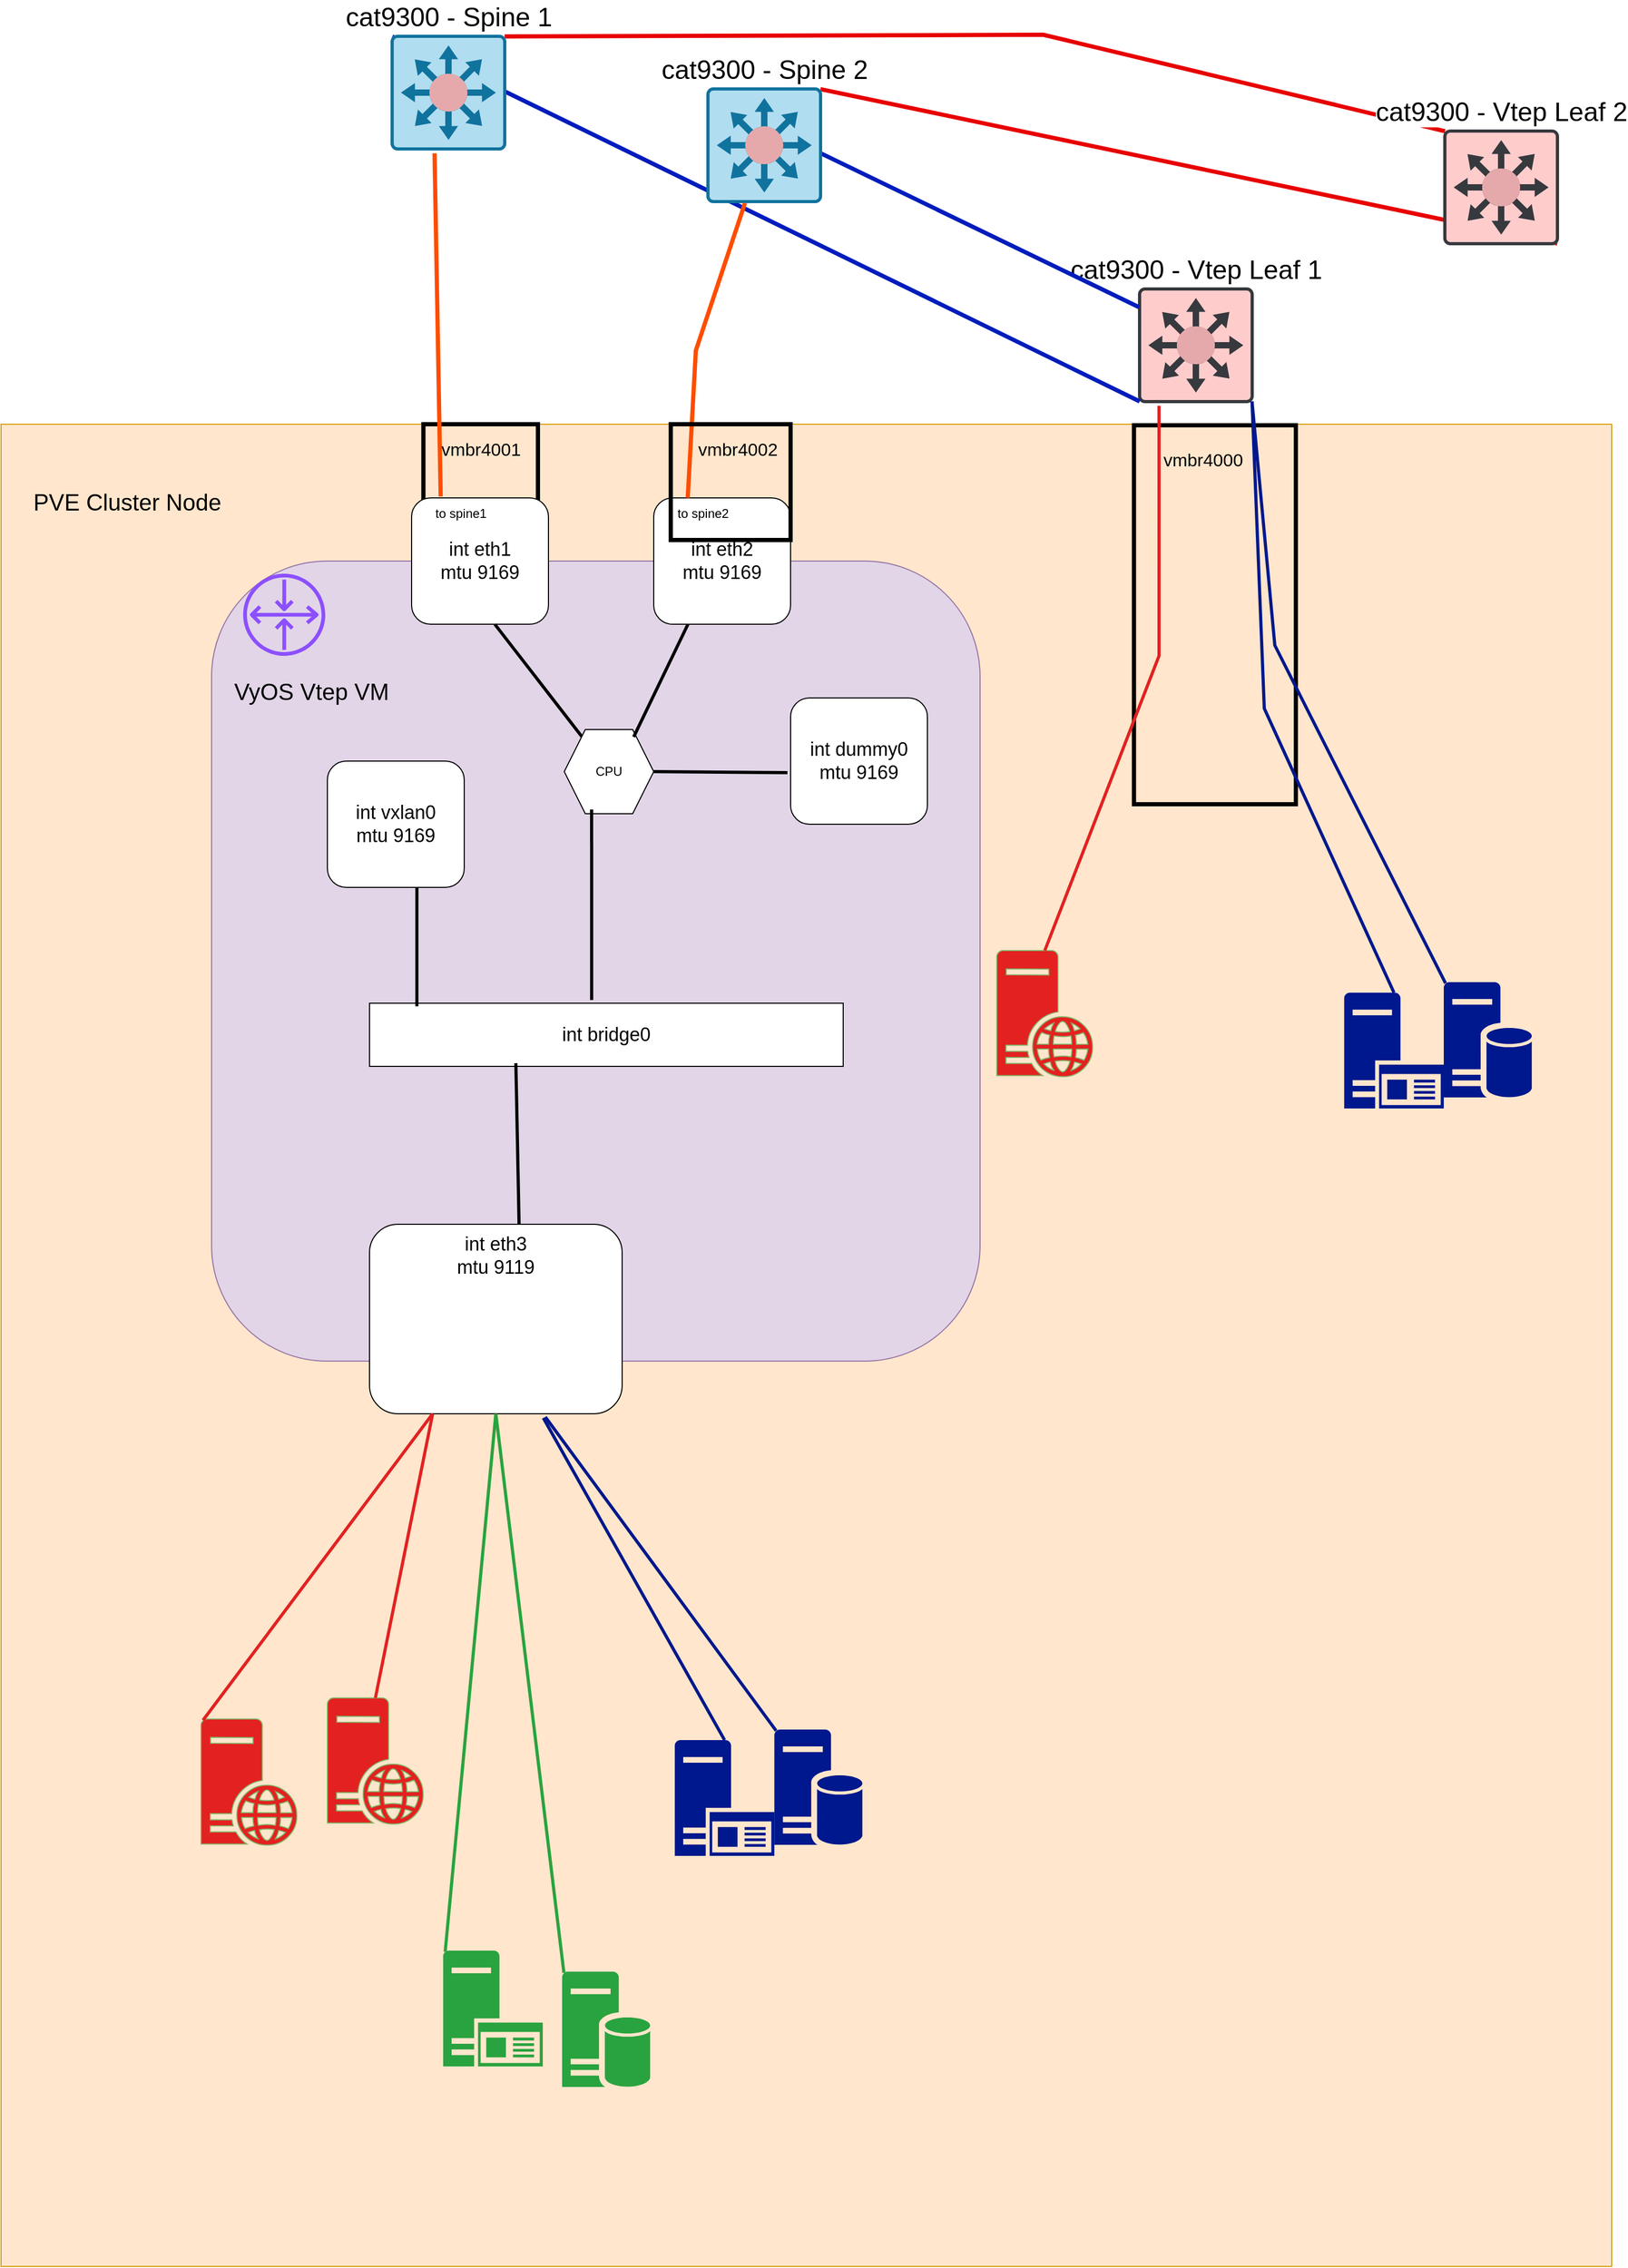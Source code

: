 <mxfile version="27.0.1">
  <diagram name="Page-1" id="5g6_GICyFVmVsnlGkiXm">
    <mxGraphModel dx="3745" dy="3209" grid="1" gridSize="10" guides="1" tooltips="1" connect="1" arrows="1" fold="1" page="1" pageScale="1" pageWidth="850" pageHeight="1100" math="0" shadow="0">
      <root>
        <mxCell id="0" />
        <mxCell id="1" parent="0" />
        <mxCell id="XnjTcoyLBngPtFk9u-uY-58" value="" style="rounded=0;whiteSpace=wrap;html=1;fillColor=#ffe6cc;strokeColor=#d79b00;" vertex="1" parent="1">
          <mxGeometry x="10" y="-660" width="1530" height="1750" as="geometry" />
        </mxCell>
        <mxCell id="XnjTcoyLBngPtFk9u-uY-76" value="" style="swimlane;html=1;startSize=20;fontStyle=0;collapsible=0;horizontal=1;swimlaneLine=0;fillColor=none;whiteSpace=wrap;strokeWidth=4;" vertex="1" parent="1">
          <mxGeometry x="411.2" y="-660" width="108.8" height="110" as="geometry" />
        </mxCell>
        <mxCell id="XnjTcoyLBngPtFk9u-uY-3" value="" style="rounded=1;whiteSpace=wrap;html=1;fillColor=#e1d5e7;strokeColor=#9673a6;" vertex="1" parent="1">
          <mxGeometry x="210" y="-530" width="730" height="760" as="geometry" />
        </mxCell>
        <mxCell id="XnjTcoyLBngPtFk9u-uY-1" value="" style="sketch=0;outlineConnect=0;fontColor=#232F3E;gradientColor=none;fillColor=#8C4FFF;strokeColor=none;dashed=0;verticalLabelPosition=bottom;verticalAlign=top;align=center;html=1;fontSize=12;fontStyle=0;aspect=fixed;pointerEvents=1;shape=mxgraph.aws4.router;direction=south;" vertex="1" parent="1">
          <mxGeometry x="240" y="-518" width="78" height="78" as="geometry" />
        </mxCell>
        <mxCell id="XnjTcoyLBngPtFk9u-uY-6" value="int bridge0" style="rounded=0;whiteSpace=wrap;html=1;fontSize=18;" vertex="1" parent="1">
          <mxGeometry x="360" y="-110" width="450" height="60" as="geometry" />
        </mxCell>
        <mxCell id="XnjTcoyLBngPtFk9u-uY-7" value="&lt;font style=&quot;font-size: 18px;&quot;&gt;int eth3&lt;/font&gt;&lt;div&gt;&lt;font style=&quot;font-size: 18px;&quot;&gt;mtu 9119&lt;/font&gt;&lt;/div&gt;" style="rounded=1;whiteSpace=wrap;html=1;labelPosition=center;verticalLabelPosition=middle;align=center;verticalAlign=middle;spacingTop=-120;" vertex="1" parent="1">
          <mxGeometry x="360" y="100" width="240" height="180" as="geometry" />
        </mxCell>
        <mxCell id="XnjTcoyLBngPtFk9u-uY-21" value="" style="sketch=0;aspect=fixed;pointerEvents=1;shadow=0;dashed=0;html=1;strokeColor=none;labelPosition=center;verticalLabelPosition=bottom;verticalAlign=top;align=center;fillColor=#00188D;shape=mxgraph.mscae.enterprise.database_server" vertex="1" parent="1">
          <mxGeometry x="744.6" y="580" width="83.6" height="110" as="geometry" />
        </mxCell>
        <mxCell id="XnjTcoyLBngPtFk9u-uY-22" value="" style="sketch=0;aspect=fixed;pointerEvents=1;shadow=0;dashed=0;html=1;strokeColor=none;labelPosition=center;verticalLabelPosition=bottom;verticalAlign=top;align=center;fillColor=#00188D;shape=mxgraph.mscae.enterprise.application_server2" vertex="1" parent="1">
          <mxGeometry x="650" y="590" width="94.6" height="110" as="geometry" />
        </mxCell>
        <mxCell id="XnjTcoyLBngPtFk9u-uY-23" value="" style="sketch=0;aspect=fixed;pointerEvents=1;shadow=0;dashed=0;html=1;strokeColor=#82b366;labelPosition=center;verticalLabelPosition=bottom;verticalAlign=top;align=center;fillColor=#E32121;shape=mxgraph.mscae.enterprise.web_server" vertex="1" parent="1">
          <mxGeometry x="200" y="570" width="91.2" height="120" as="geometry" />
        </mxCell>
        <mxCell id="XnjTcoyLBngPtFk9u-uY-26" value="" style="sketch=0;aspect=fixed;pointerEvents=1;shadow=0;dashed=0;html=1;strokeColor=none;labelPosition=center;verticalLabelPosition=bottom;verticalAlign=top;align=center;fillColor=#29A33F;shape=mxgraph.mscae.enterprise.database_server" vertex="1" parent="1">
          <mxGeometry x="543" y="810" width="83.6" height="110" as="geometry" />
        </mxCell>
        <mxCell id="XnjTcoyLBngPtFk9u-uY-27" value="" style="sketch=0;aspect=fixed;pointerEvents=1;shadow=0;dashed=0;html=1;strokeColor=none;labelPosition=center;verticalLabelPosition=bottom;verticalAlign=top;align=center;fillColor=#29A33F;shape=mxgraph.mscae.enterprise.application_server2" vertex="1" parent="1">
          <mxGeometry x="430" y="790" width="94.6" height="110" as="geometry" />
        </mxCell>
        <mxCell id="XnjTcoyLBngPtFk9u-uY-29" value="" style="sketch=0;aspect=fixed;pointerEvents=1;shadow=0;dashed=0;html=1;strokeColor=#82b366;labelPosition=center;verticalLabelPosition=bottom;verticalAlign=top;align=center;fillColor=#E32121;shape=mxgraph.mscae.enterprise.web_server" vertex="1" parent="1">
          <mxGeometry x="320" y="550" width="91.2" height="120" as="geometry" />
        </mxCell>
        <mxCell id="XnjTcoyLBngPtFk9u-uY-30" value="" style="endArrow=none;html=1;rounded=0;entryX=0.25;entryY=1;entryDx=0;entryDy=0;exitX=0.5;exitY=0;exitDx=0;exitDy=0;exitPerimeter=0;strokeColor=light-dark(#e32121, #ededed);strokeWidth=3;" edge="1" parent="1" source="XnjTcoyLBngPtFk9u-uY-29" target="XnjTcoyLBngPtFk9u-uY-7">
          <mxGeometry width="50" height="50" relative="1" as="geometry">
            <mxPoint x="530" y="510" as="sourcePoint" />
            <mxPoint x="580" y="460" as="targetPoint" />
          </mxGeometry>
        </mxCell>
        <mxCell id="XnjTcoyLBngPtFk9u-uY-31" value="" style="endArrow=none;html=1;rounded=0;entryX=0.25;entryY=1;entryDx=0;entryDy=0;exitX=0.02;exitY=0.01;exitDx=0;exitDy=0;exitPerimeter=0;strokeColor=light-dark(#e32121, #ededed);strokeWidth=3;" edge="1" parent="1" source="XnjTcoyLBngPtFk9u-uY-23" target="XnjTcoyLBngPtFk9u-uY-7">
          <mxGeometry width="50" height="50" relative="1" as="geometry">
            <mxPoint x="373" y="318" as="sourcePoint" />
            <mxPoint x="430" y="290" as="targetPoint" />
          </mxGeometry>
        </mxCell>
        <mxCell id="XnjTcoyLBngPtFk9u-uY-32" value="" style="endArrow=none;html=1;rounded=0;entryX=0.5;entryY=1;entryDx=0;entryDy=0;exitX=0.02;exitY=0.01;exitDx=0;exitDy=0;exitPerimeter=0;strokeColor=light-dark(#29a33f, #ededed);strokeWidth=3;" edge="1" parent="1" source="XnjTcoyLBngPtFk9u-uY-27" target="XnjTcoyLBngPtFk9u-uY-7">
          <mxGeometry width="50" height="50" relative="1" as="geometry">
            <mxPoint x="567" y="331" as="sourcePoint" />
            <mxPoint x="430" y="290" as="targetPoint" />
          </mxGeometry>
        </mxCell>
        <mxCell id="XnjTcoyLBngPtFk9u-uY-33" value="" style="endArrow=none;html=1;rounded=0;entryX=0.5;entryY=1;entryDx=0;entryDy=0;exitX=0.02;exitY=0.01;exitDx=0;exitDy=0;exitPerimeter=0;strokeColor=light-dark(#29a33f, #ededed);strokeWidth=3;" edge="1" parent="1" source="XnjTcoyLBngPtFk9u-uY-26" target="XnjTcoyLBngPtFk9u-uY-7">
          <mxGeometry width="50" height="50" relative="1" as="geometry">
            <mxPoint x="507" y="571" as="sourcePoint" />
            <mxPoint x="490" y="290" as="targetPoint" />
          </mxGeometry>
        </mxCell>
        <mxCell id="XnjTcoyLBngPtFk9u-uY-34" value="" style="endArrow=none;html=1;rounded=0;entryX=0.688;entryY=1.022;entryDx=0;entryDy=0;strokeColor=light-dark(#00188d, #ededed);strokeWidth=3;entryPerimeter=0;exitX=0.5;exitY=0;exitDx=0;exitDy=0;exitPerimeter=0;" edge="1" parent="1" source="XnjTcoyLBngPtFk9u-uY-22" target="XnjTcoyLBngPtFk9u-uY-7">
          <mxGeometry width="50" height="50" relative="1" as="geometry">
            <mxPoint x="507" y="571" as="sourcePoint" />
            <mxPoint x="490" y="290" as="targetPoint" />
          </mxGeometry>
        </mxCell>
        <mxCell id="XnjTcoyLBngPtFk9u-uY-35" value="" style="endArrow=none;html=1;rounded=0;entryX=0.696;entryY=1.017;entryDx=0;entryDy=0;strokeColor=light-dark(#00188d, #ededed);strokeWidth=3;entryPerimeter=0;exitX=0.02;exitY=0.01;exitDx=0;exitDy=0;exitPerimeter=0;" edge="1" parent="1" source="XnjTcoyLBngPtFk9u-uY-21" target="XnjTcoyLBngPtFk9u-uY-7">
          <mxGeometry width="50" height="50" relative="1" as="geometry">
            <mxPoint x="410" y="500" as="sourcePoint" />
            <mxPoint x="500" y="300" as="targetPoint" />
          </mxGeometry>
        </mxCell>
        <mxCell id="XnjTcoyLBngPtFk9u-uY-41" value="" style="group" vertex="1" connectable="0" parent="1">
          <mxGeometry x="400" y="-590" width="130" height="120" as="geometry" />
        </mxCell>
        <mxCell id="XnjTcoyLBngPtFk9u-uY-38" value="&lt;font style=&quot;font-size: 18px;&quot;&gt;int eth1&lt;/font&gt;&lt;div&gt;&lt;font style=&quot;font-size: 18px;&quot;&gt;mtu 9169&lt;/font&gt;&lt;/div&gt;" style="rounded=1;whiteSpace=wrap;html=1;labelPosition=center;verticalLabelPosition=middle;align=center;verticalAlign=middle;spacingTop=0;" vertex="1" parent="XnjTcoyLBngPtFk9u-uY-41">
          <mxGeometry width="130" height="120" as="geometry" />
        </mxCell>
        <mxCell id="XnjTcoyLBngPtFk9u-uY-40" value="to spine1" style="text;html=1;align=center;verticalAlign=middle;whiteSpace=wrap;rounded=0;" vertex="1" parent="XnjTcoyLBngPtFk9u-uY-41">
          <mxGeometry x="17.3" width="60" height="30" as="geometry" />
        </mxCell>
        <mxCell id="XnjTcoyLBngPtFk9u-uY-42" value="" style="group" vertex="1" connectable="0" parent="1">
          <mxGeometry x="630" y="-590" width="130" height="120" as="geometry" />
        </mxCell>
        <mxCell id="XnjTcoyLBngPtFk9u-uY-43" value="&lt;font style=&quot;font-size: 18px;&quot;&gt;int eth2&lt;/font&gt;&lt;div&gt;&lt;font style=&quot;font-size: 18px;&quot;&gt;mtu 9169&lt;/font&gt;&lt;/div&gt;" style="rounded=1;whiteSpace=wrap;html=1;labelPosition=center;verticalLabelPosition=middle;align=center;verticalAlign=middle;spacingTop=0;" vertex="1" parent="XnjTcoyLBngPtFk9u-uY-42">
          <mxGeometry width="130" height="120" as="geometry" />
        </mxCell>
        <mxCell id="XnjTcoyLBngPtFk9u-uY-44" value="to spine2" style="text;html=1;align=center;verticalAlign=middle;whiteSpace=wrap;rounded=0;" vertex="1" parent="XnjTcoyLBngPtFk9u-uY-42">
          <mxGeometry x="17.3" width="60" height="30" as="geometry" />
        </mxCell>
        <mxCell id="XnjTcoyLBngPtFk9u-uY-45" value="" style="group" vertex="1" connectable="0" parent="1">
          <mxGeometry x="320" y="-340" width="130" height="120" as="geometry" />
        </mxCell>
        <mxCell id="XnjTcoyLBngPtFk9u-uY-46" value="&lt;font style=&quot;font-size: 18px;&quot;&gt;int vxlan0&lt;/font&gt;&lt;div&gt;&lt;font style=&quot;font-size: 18px;&quot;&gt;mtu 9169&lt;/font&gt;&lt;/div&gt;" style="rounded=1;whiteSpace=wrap;html=1;labelPosition=center;verticalLabelPosition=middle;align=center;verticalAlign=middle;spacingTop=0;" vertex="1" parent="XnjTcoyLBngPtFk9u-uY-45">
          <mxGeometry width="130" height="120" as="geometry" />
        </mxCell>
        <mxCell id="XnjTcoyLBngPtFk9u-uY-48" value="" style="group" vertex="1" connectable="0" parent="1">
          <mxGeometry x="760" y="-400" width="130" height="120" as="geometry" />
        </mxCell>
        <mxCell id="XnjTcoyLBngPtFk9u-uY-49" value="&lt;font style=&quot;font-size: 18px;&quot;&gt;int dummy0&lt;/font&gt;&lt;div&gt;&lt;font style=&quot;font-size: 18px;&quot;&gt;mtu 9169&lt;/font&gt;&lt;/div&gt;" style="rounded=1;whiteSpace=wrap;html=1;labelPosition=center;verticalLabelPosition=middle;align=center;verticalAlign=middle;spacingTop=0;" vertex="1" parent="XnjTcoyLBngPtFk9u-uY-48">
          <mxGeometry width="130" height="120" as="geometry" />
        </mxCell>
        <mxCell id="XnjTcoyLBngPtFk9u-uY-51" value="" style="endArrow=none;html=1;rounded=0;exitX=0.592;exitY=0;exitDx=0;exitDy=0;exitPerimeter=0;entryX=0.309;entryY=0.95;entryDx=0;entryDy=0;entryPerimeter=0;fontSize=15;strokeWidth=3;" edge="1" parent="1" source="XnjTcoyLBngPtFk9u-uY-7" target="XnjTcoyLBngPtFk9u-uY-6">
          <mxGeometry width="50" height="50" relative="1" as="geometry">
            <mxPoint x="530" y="140" as="sourcePoint" />
            <mxPoint x="580" y="90" as="targetPoint" />
          </mxGeometry>
        </mxCell>
        <mxCell id="XnjTcoyLBngPtFk9u-uY-52" value="" style="endArrow=none;html=1;rounded=0;exitX=0.654;exitY=1;exitDx=0;exitDy=0;exitPerimeter=0;entryX=0.1;entryY=0.05;entryDx=0;entryDy=0;entryPerimeter=0;fontSize=15;strokeWidth=3;" edge="1" parent="1" source="XnjTcoyLBngPtFk9u-uY-46" target="XnjTcoyLBngPtFk9u-uY-6">
          <mxGeometry width="50" height="50" relative="1" as="geometry">
            <mxPoint x="512" y="110" as="sourcePoint" />
            <mxPoint x="509" y="-43" as="targetPoint" />
          </mxGeometry>
        </mxCell>
        <mxCell id="XnjTcoyLBngPtFk9u-uY-53" value="" style="endArrow=none;html=1;rounded=0;entryX=1;entryY=0.5;entryDx=0;entryDy=0;fontSize=15;strokeWidth=3;exitX=-0.023;exitY=0.592;exitDx=0;exitDy=0;exitPerimeter=0;" edge="1" parent="1" source="XnjTcoyLBngPtFk9u-uY-49" target="XnjTcoyLBngPtFk9u-uY-54">
          <mxGeometry width="50" height="50" relative="1" as="geometry">
            <mxPoint x="780" y="-230" as="sourcePoint" />
            <mxPoint x="415" y="-97" as="targetPoint" />
          </mxGeometry>
        </mxCell>
        <mxCell id="XnjTcoyLBngPtFk9u-uY-54" value="CPU" style="shape=hexagon;perimeter=hexagonPerimeter2;whiteSpace=wrap;html=1;fixedSize=1;" vertex="1" parent="1">
          <mxGeometry x="545" y="-370" width="85" height="80" as="geometry" />
        </mxCell>
        <mxCell id="XnjTcoyLBngPtFk9u-uY-55" value="" style="endArrow=none;html=1;rounded=0;fontSize=15;strokeWidth=3;exitX=0.608;exitY=1;exitDx=0;exitDy=0;exitPerimeter=0;" edge="1" parent="1" source="XnjTcoyLBngPtFk9u-uY-38" target="XnjTcoyLBngPtFk9u-uY-54">
          <mxGeometry width="50" height="50" relative="1" as="geometry">
            <mxPoint x="500" y="-470" as="sourcePoint" />
            <mxPoint x="415" y="-97" as="targetPoint" />
          </mxGeometry>
        </mxCell>
        <mxCell id="XnjTcoyLBngPtFk9u-uY-56" value="" style="endArrow=none;html=1;rounded=0;fontSize=15;strokeWidth=3;exitX=0.25;exitY=1;exitDx=0;exitDy=0;entryX=0.776;entryY=0.088;entryDx=0;entryDy=0;entryPerimeter=0;" edge="1" parent="1" source="XnjTcoyLBngPtFk9u-uY-43" target="XnjTcoyLBngPtFk9u-uY-54">
          <mxGeometry width="50" height="50" relative="1" as="geometry">
            <mxPoint x="489" y="-460" as="sourcePoint" />
            <mxPoint x="572" y="-353" as="targetPoint" />
          </mxGeometry>
        </mxCell>
        <mxCell id="XnjTcoyLBngPtFk9u-uY-57" value="" style="endArrow=none;html=1;rounded=0;entryX=0.306;entryY=0.95;entryDx=0;entryDy=0;fontSize=15;strokeWidth=3;entryPerimeter=0;exitX=0.469;exitY=-0.05;exitDx=0;exitDy=0;exitPerimeter=0;" edge="1" parent="1" source="XnjTcoyLBngPtFk9u-uY-6" target="XnjTcoyLBngPtFk9u-uY-54">
          <mxGeometry width="50" height="50" relative="1" as="geometry">
            <mxPoint x="737" y="-269" as="sourcePoint" />
            <mxPoint x="640" y="-320" as="targetPoint" />
          </mxGeometry>
        </mxCell>
        <mxCell id="XnjTcoyLBngPtFk9u-uY-59" value="&lt;font style=&quot;font-size: 22px;&quot;&gt;VyOS Vtep VM&lt;/font&gt;" style="text;html=1;align=center;verticalAlign=middle;whiteSpace=wrap;rounded=0;" vertex="1" parent="1">
          <mxGeometry x="230" y="-430" width="150" height="50" as="geometry" />
        </mxCell>
        <mxCell id="XnjTcoyLBngPtFk9u-uY-60" value="&lt;font style=&quot;font-size: 22px;&quot;&gt;PVE Cluster Node&lt;/font&gt;" style="text;html=1;align=center;verticalAlign=middle;whiteSpace=wrap;rounded=0;" vertex="1" parent="1">
          <mxGeometry x="30" y="-610" width="200" height="50" as="geometry" />
        </mxCell>
        <mxCell id="XnjTcoyLBngPtFk9u-uY-65" value="cat9300 - Vtep Leaf 1" style="sketch=0;points=[[0.015,0.015,0],[0.985,0.015,0],[0.985,0.985,0],[0.015,0.985,0],[0.25,0,0],[0.5,0,0],[0.75,0,0],[1,0.25,0],[1,0.5,0],[1,0.75,0],[0.75,1,0],[0.5,1,0],[0.25,1,0],[0,0.75,0],[0,0.5,0],[0,0.25,0]];verticalLabelPosition=top;html=1;verticalAlign=bottom;aspect=fixed;align=center;pointerEvents=1;shape=mxgraph.cisco19.rect;prIcon=secure_catalyst_switch_color2;labelBackgroundColor=default;fontSize=25;fillColor=#ffcccc;strokeColor=#36393d;labelPosition=center;" vertex="1" parent="1">
          <mxGeometry x="1090" y="-790" width="110" height="110" as="geometry" />
        </mxCell>
        <mxCell id="XnjTcoyLBngPtFk9u-uY-67" style="rounded=0;orthogonalLoop=1;jettySize=auto;html=1;exitX=0.015;exitY=0.985;exitDx=0;exitDy=0;exitPerimeter=0;entryX=0.015;entryY=0.015;entryDx=0;entryDy=0;entryPerimeter=0;endArrow=none;endFill=0;strokeWidth=4;fillColor=#0050ef;strokeColor=#001DBC;" edge="1" parent="1" source="XnjTcoyLBngPtFk9u-uY-65" target="XnjTcoyLBngPtFk9u-uY-71">
          <mxGeometry relative="1" as="geometry" />
        </mxCell>
        <mxCell id="XnjTcoyLBngPtFk9u-uY-68" style="rounded=0;orthogonalLoop=1;jettySize=auto;html=1;exitX=0.009;exitY=0.171;exitDx=0;exitDy=0;exitPerimeter=0;entryX=0.018;entryY=0.1;entryDx=0;entryDy=0;entryPerimeter=0;endArrow=none;endFill=0;strokeWidth=4;fillColor=#0050ef;strokeColor=#001DBC;" edge="1" parent="1" source="XnjTcoyLBngPtFk9u-uY-65" target="XnjTcoyLBngPtFk9u-uY-72">
          <mxGeometry relative="1" as="geometry" />
        </mxCell>
        <mxCell id="XnjTcoyLBngPtFk9u-uY-69" style="rounded=0;orthogonalLoop=1;jettySize=auto;html=1;exitX=0.015;exitY=0.015;exitDx=0;exitDy=0;exitPerimeter=0;entryX=0.985;entryY=0.015;entryDx=0;entryDy=0;entryPerimeter=0;endArrow=none;endFill=0;strokeWidth=4;fillColor=#e51400;strokeColor=#E80000;" edge="1" parent="1" source="XnjTcoyLBngPtFk9u-uY-66" target="XnjTcoyLBngPtFk9u-uY-71">
          <mxGeometry relative="1" as="geometry">
            <Array as="points">
              <mxPoint x="1000" y="-1030" />
            </Array>
          </mxGeometry>
        </mxCell>
        <mxCell id="XnjTcoyLBngPtFk9u-uY-70" style="rounded=0;orthogonalLoop=1;jettySize=auto;html=1;exitX=0.985;exitY=0.985;exitDx=0;exitDy=0;exitPerimeter=0;entryX=0.985;entryY=0.015;entryDx=0;entryDy=0;entryPerimeter=0;endArrow=none;endFill=0;strokeWidth=4;fillColor=#e51400;strokeColor=#E80000;" edge="1" parent="1" source="XnjTcoyLBngPtFk9u-uY-66" target="XnjTcoyLBngPtFk9u-uY-72">
          <mxGeometry relative="1" as="geometry" />
        </mxCell>
        <mxCell id="XnjTcoyLBngPtFk9u-uY-71" value="cat9300 - Spine 1" style="sketch=0;points=[[0.015,0.015,0],[0.985,0.015,0],[0.985,0.985,0],[0.015,0.985,0],[0.25,0,0],[0.5,0,0],[0.75,0,0],[1,0.25,0],[1,0.5,0],[1,0.75,0],[0.75,1,0],[0.5,1,0],[0.25,1,0],[0,0.75,0],[0,0.5,0],[0,0.25,0]];verticalLabelPosition=top;html=1;verticalAlign=bottom;aspect=fixed;align=center;pointerEvents=1;shape=mxgraph.cisco19.rect;prIcon=secure_catalyst_switch_color2;labelBackgroundColor=default;fontSize=25;fillColor=#b1ddf0;strokeColor=#10739e;labelPosition=center;" vertex="1" parent="1">
          <mxGeometry x="380" y="-1030" width="110" height="110" as="geometry" />
        </mxCell>
        <mxCell id="XnjTcoyLBngPtFk9u-uY-72" value="cat9300 - Spine 2" style="sketch=0;points=[[0.015,0.015,0],[0.985,0.015,0],[0.985,0.985,0],[0.015,0.985,0],[0.25,0,0],[0.5,0,0],[0.75,0,0],[1,0.25,0],[1,0.5,0],[1,0.75,0],[0.75,1,0],[0.5,1,0],[0.25,1,0],[0,0.75,0],[0,0.5,0],[0,0.25,0]];verticalLabelPosition=top;html=1;verticalAlign=bottom;aspect=fixed;align=center;pointerEvents=1;shape=mxgraph.cisco19.rect;prIcon=secure_catalyst_switch_color2;labelBackgroundColor=default;fontSize=25;fillColor=#b1ddf0;strokeColor=#10739e;labelPosition=center;" vertex="1" parent="1">
          <mxGeometry x="680" y="-980" width="110" height="110" as="geometry" />
        </mxCell>
        <mxCell id="XnjTcoyLBngPtFk9u-uY-66" value="cat9300 - Vtep Leaf 2" style="sketch=0;points=[[0.015,0.015,0],[0.985,0.015,0],[0.985,0.985,0],[0.015,0.985,0],[0.25,0,0],[0.5,0,0],[0.75,0,0],[1,0.25,0],[1,0.5,0],[1,0.75,0],[0.75,1,0],[0.5,1,0],[0.25,1,0],[0,0.75,0],[0,0.5,0],[0,0.25,0]];verticalLabelPosition=top;html=1;verticalAlign=bottom;aspect=fixed;align=center;pointerEvents=1;shape=mxgraph.cisco19.rect;prIcon=secure_catalyst_switch_color2;labelBackgroundColor=default;fontSize=25;fillColor=#ffcccc;strokeColor=#36393d;labelPosition=center;" vertex="1" parent="1">
          <mxGeometry x="1380" y="-940" width="110" height="110" as="geometry" />
        </mxCell>
        <mxCell id="XnjTcoyLBngPtFk9u-uY-74" style="rounded=0;orthogonalLoop=1;jettySize=auto;html=1;exitX=0.172;exitY=-0.045;exitDx=0;exitDy=0;entryX=0.38;entryY=1.024;entryDx=0;entryDy=0;entryPerimeter=0;endArrow=none;endFill=0;strokeWidth=4;fillColor=#fa6800;strokeColor=#FF4D00;exitPerimeter=0;" edge="1" parent="1" source="XnjTcoyLBngPtFk9u-uY-40" target="XnjTcoyLBngPtFk9u-uY-71">
          <mxGeometry relative="1" as="geometry">
            <mxPoint x="1102" y="-672" as="sourcePoint" />
            <mxPoint x="392" y="-1018" as="targetPoint" />
          </mxGeometry>
        </mxCell>
        <mxCell id="XnjTcoyLBngPtFk9u-uY-75" style="rounded=0;orthogonalLoop=1;jettySize=auto;html=1;exitX=0.25;exitY=0;exitDx=0;exitDy=0;endArrow=none;endFill=0;strokeWidth=4;fillColor=#fa6800;strokeColor=#FF4D00;" edge="1" parent="1" source="XnjTcoyLBngPtFk9u-uY-44" target="XnjTcoyLBngPtFk9u-uY-72">
          <mxGeometry relative="1" as="geometry">
            <mxPoint x="457" y="-580" as="sourcePoint" />
            <mxPoint x="432" y="-907" as="targetPoint" />
            <Array as="points">
              <mxPoint x="670" y="-730" />
            </Array>
          </mxGeometry>
        </mxCell>
        <mxCell id="XnjTcoyLBngPtFk9u-uY-77" value="&lt;font style=&quot;font-size: 17px;&quot;&gt;vmbr4001&lt;/font&gt;" style="text;html=1;align=center;verticalAlign=middle;whiteSpace=wrap;rounded=0;" vertex="1" parent="1">
          <mxGeometry x="365.6" y="-660" width="200" height="50" as="geometry" />
        </mxCell>
        <mxCell id="XnjTcoyLBngPtFk9u-uY-79" value="" style="swimlane;html=1;startSize=20;fontStyle=0;collapsible=0;horizontal=1;swimlaneLine=0;fillColor=none;whiteSpace=wrap;strokeWidth=4;" vertex="1" parent="1">
          <mxGeometry x="646.2" y="-660" width="113.8" height="110" as="geometry" />
        </mxCell>
        <mxCell id="XnjTcoyLBngPtFk9u-uY-80" value="&lt;font style=&quot;font-size: 17px;&quot;&gt;vmbr4002&lt;/font&gt;" style="text;html=1;align=center;verticalAlign=middle;whiteSpace=wrap;rounded=0;" vertex="1" parent="1">
          <mxGeometry x="610" y="-660" width="200" height="50" as="geometry" />
        </mxCell>
        <mxCell id="XnjTcoyLBngPtFk9u-uY-81" value="" style="swimlane;html=1;startSize=20;fontStyle=0;collapsible=0;horizontal=1;swimlaneLine=0;fillColor=none;whiteSpace=wrap;strokeWidth=4;" vertex="1" parent="1">
          <mxGeometry x="1086.2" y="-659" width="153.8" height="360" as="geometry" />
        </mxCell>
        <mxCell id="XnjTcoyLBngPtFk9u-uY-82" value="&lt;font style=&quot;font-size: 17px;&quot;&gt;vmbr4000&lt;/font&gt;" style="text;html=1;align=center;verticalAlign=middle;whiteSpace=wrap;rounded=0;" vertex="1" parent="1">
          <mxGeometry x="1047.1" y="-650" width="210" height="50" as="geometry" />
        </mxCell>
        <mxCell id="XnjTcoyLBngPtFk9u-uY-85" value="" style="sketch=0;aspect=fixed;pointerEvents=1;shadow=0;dashed=0;html=1;strokeColor=none;labelPosition=center;verticalLabelPosition=bottom;verticalAlign=top;align=center;fillColor=#00188D;shape=mxgraph.mscae.enterprise.database_server" vertex="1" parent="1">
          <mxGeometry x="1380.5" y="-130" width="83.6" height="110" as="geometry" />
        </mxCell>
        <mxCell id="XnjTcoyLBngPtFk9u-uY-86" value="" style="sketch=0;aspect=fixed;pointerEvents=1;shadow=0;dashed=0;html=1;strokeColor=none;labelPosition=center;verticalLabelPosition=bottom;verticalAlign=top;align=center;fillColor=#00188D;shape=mxgraph.mscae.enterprise.application_server2" vertex="1" parent="1">
          <mxGeometry x="1285.9" y="-120" width="94.6" height="110" as="geometry" />
        </mxCell>
        <mxCell id="XnjTcoyLBngPtFk9u-uY-87" value="" style="sketch=0;aspect=fixed;pointerEvents=1;shadow=0;dashed=0;html=1;strokeColor=#82b366;labelPosition=center;verticalLabelPosition=bottom;verticalAlign=top;align=center;fillColor=#E32121;shape=mxgraph.mscae.enterprise.web_server" vertex="1" parent="1">
          <mxGeometry x="955.9" y="-160" width="91.2" height="120" as="geometry" />
        </mxCell>
        <mxCell id="XnjTcoyLBngPtFk9u-uY-88" value="" style="endArrow=none;html=1;rounded=0;entryX=0.182;entryY=1.023;entryDx=0;entryDy=0;exitX=0.5;exitY=0;exitDx=0;exitDy=0;exitPerimeter=0;strokeColor=light-dark(#e32121, #ededed);strokeWidth=3;entryPerimeter=0;" edge="1" parent="1" source="XnjTcoyLBngPtFk9u-uY-87" target="XnjTcoyLBngPtFk9u-uY-65">
          <mxGeometry width="50" height="50" relative="1" as="geometry">
            <mxPoint x="1165.9" y="-200" as="sourcePoint" />
            <mxPoint x="1055.9" y="-430" as="targetPoint" />
            <Array as="points">
              <mxPoint x="1110" y="-440" />
            </Array>
          </mxGeometry>
        </mxCell>
        <mxCell id="XnjTcoyLBngPtFk9u-uY-89" value="" style="endArrow=none;html=1;rounded=0;entryX=0.985;entryY=0.985;entryDx=0;entryDy=0;strokeColor=light-dark(#00188d, #ededed);strokeWidth=3;entryPerimeter=0;exitX=0.5;exitY=0;exitDx=0;exitDy=0;exitPerimeter=0;" edge="1" parent="1" source="XnjTcoyLBngPtFk9u-uY-86" target="XnjTcoyLBngPtFk9u-uY-65">
          <mxGeometry width="50" height="50" relative="1" as="geometry">
            <mxPoint x="1142.9" y="-139" as="sourcePoint" />
            <mxPoint x="1160.9" y="-426" as="targetPoint" />
            <Array as="points">
              <mxPoint x="1210" y="-390" />
            </Array>
          </mxGeometry>
        </mxCell>
        <mxCell id="XnjTcoyLBngPtFk9u-uY-90" value="" style="endArrow=none;html=1;rounded=0;entryX=0.985;entryY=0.985;entryDx=0;entryDy=0;strokeColor=light-dark(#00188d, #ededed);strokeWidth=3;entryPerimeter=0;exitX=0.02;exitY=0.01;exitDx=0;exitDy=0;exitPerimeter=0;" edge="1" parent="1" source="XnjTcoyLBngPtFk9u-uY-85" target="XnjTcoyLBngPtFk9u-uY-65">
          <mxGeometry width="50" height="50" relative="1" as="geometry">
            <mxPoint x="1045.9" y="-210" as="sourcePoint" />
            <mxPoint x="1162.9" y="-427" as="targetPoint" />
            <Array as="points">
              <mxPoint x="1220" y="-450" />
            </Array>
          </mxGeometry>
        </mxCell>
      </root>
    </mxGraphModel>
  </diagram>
</mxfile>
